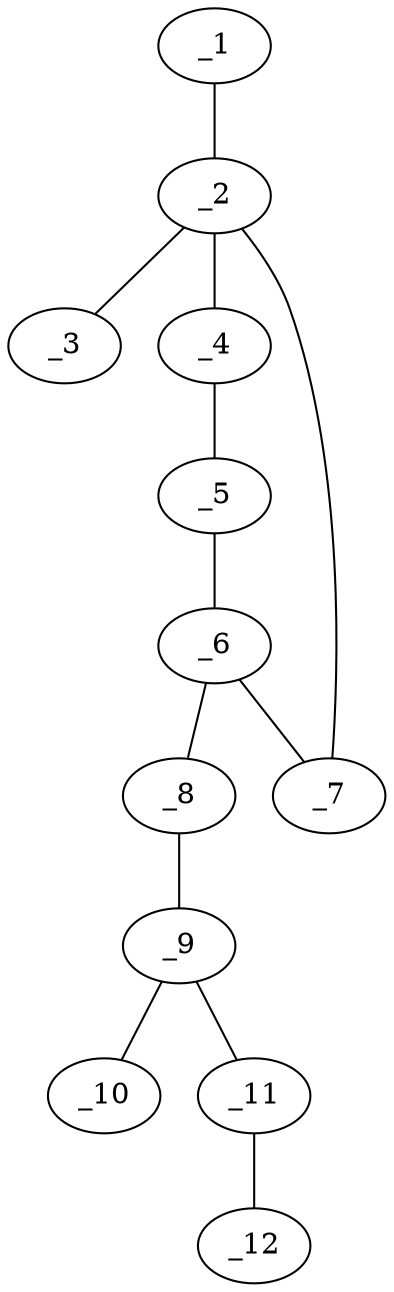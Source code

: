 graph molid624349 {
	_1	 [charge=0,
		chem=1,
		symbol="C  ",
		x="2.6811",
		y="2.8965"];
	_2	 [charge=0,
		chem=1,
		symbol="C  ",
		x="3.2688",
		y="2.0875"];
	_1 -- _2	 [valence=1];
	_3	 [charge=0,
		chem=1,
		symbol="C  ",
		x="3.8566",
		y="2.8965"];
	_2 -- _3	 [valence=1];
	_4	 [charge=0,
		chem=2,
		symbol="O  ",
		x="4.0779",
		y="1.4997"];
	_2 -- _4	 [valence=1];
	_7	 [charge=0,
		chem=2,
		symbol="O  ",
		x="2.4598",
		y="1.4997"];
	_2 -- _7	 [valence=1];
	_5	 [charge=0,
		chem=1,
		symbol="C  ",
		x="3.7688",
		y="0.5486"];
	_4 -- _5	 [valence=1];
	_6	 [charge=0,
		chem=1,
		symbol="C  ",
		x="2.7688",
		y="0.5486"];
	_5 -- _6	 [valence=1];
	_6 -- _7	 [valence=1];
	_8	 [charge=0,
		chem=1,
		symbol="C  ",
		x="2.1811",
		y="-0.2604"];
	_6 -- _8	 [valence=1];
	_9	 [charge=0,
		chem=1,
		symbol="C  ",
		x="2.5878",
		y="-1.1739"];
	_8 -- _9	 [valence=1];
	_10	 [charge=0,
		chem=2,
		symbol="O  ",
		x="3.5823",
		y="-1.2785"];
	_9 -- _10	 [valence=2];
	_11	 [charge=0,
		chem=2,
		symbol="O  ",
		x=2,
		y="-1.9829"];
	_9 -- _11	 [valence=1];
	_12	 [charge=0,
		chem=1,
		symbol="C  ",
		x="2.4067",
		y="-2.8965"];
	_11 -- _12	 [valence=1];
}
